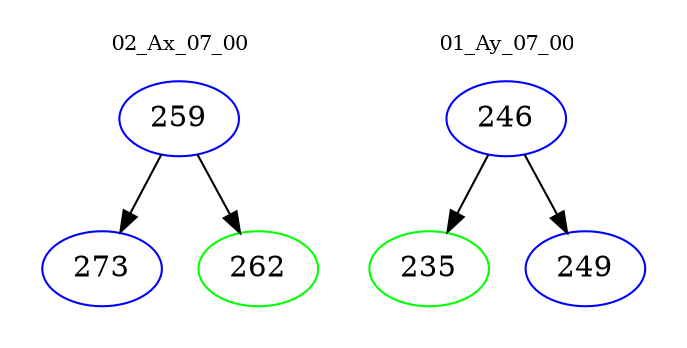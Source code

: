 digraph{
subgraph cluster_0 {
color = white
label = "02_Ax_07_00";
fontsize=10;
T0_259 [label="259", color="blue"]
T0_259 -> T0_273 [color="black"]
T0_273 [label="273", color="blue"]
T0_259 -> T0_262 [color="black"]
T0_262 [label="262", color="green"]
}
subgraph cluster_1 {
color = white
label = "01_Ay_07_00";
fontsize=10;
T1_246 [label="246", color="blue"]
T1_246 -> T1_235 [color="black"]
T1_235 [label="235", color="green"]
T1_246 -> T1_249 [color="black"]
T1_249 [label="249", color="blue"]
}
}
